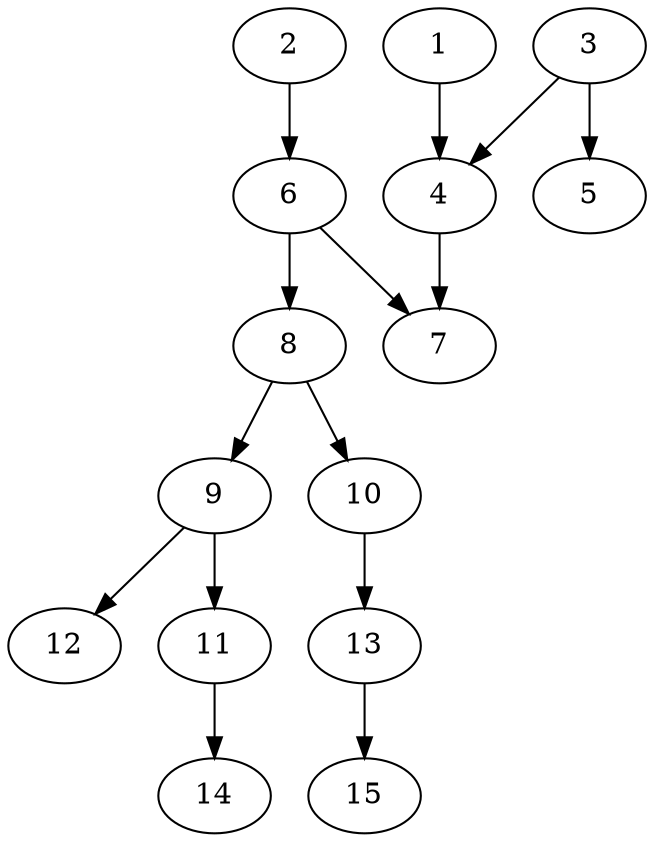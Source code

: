 // DAG automatically generated by daggen at Thu Oct  3 13:59:26 2019
// ./daggen --dot -n 15 --ccr 0.4 --fat 0.5 --regular 0.5 --density 0.6 --mindata 5242880 --maxdata 52428800 
digraph G {
  1 [size="126136320", alpha="0.02", expect_size="50454528"] 
  1 -> 4 [size ="50454528"]
  2 [size="14860800", alpha="0.12", expect_size="5944320"] 
  2 -> 6 [size ="5944320"]
  3 [size="71083520", alpha="0.19", expect_size="28433408"] 
  3 -> 4 [size ="28433408"]
  3 -> 5 [size ="28433408"]
  4 [size="57280000", alpha="0.15", expect_size="22912000"] 
  4 -> 7 [size ="22912000"]
  5 [size="51845120", alpha="0.20", expect_size="20738048"] 
  6 [size="64448000", alpha="0.12", expect_size="25779200"] 
  6 -> 7 [size ="25779200"]
  6 -> 8 [size ="25779200"]
  7 [size="79864320", alpha="0.01", expect_size="31945728"] 
  8 [size="125468160", alpha="0.20", expect_size="50187264"] 
  8 -> 9 [size ="50187264"]
  8 -> 10 [size ="50187264"]
  9 [size="129318400", alpha="0.14", expect_size="51727360"] 
  9 -> 11 [size ="51727360"]
  9 -> 12 [size ="51727360"]
  10 [size="37079040", alpha="0.04", expect_size="14831616"] 
  10 -> 13 [size ="14831616"]
  11 [size="109035520", alpha="0.19", expect_size="43614208"] 
  11 -> 14 [size ="43614208"]
  12 [size="121638400", alpha="0.08", expect_size="48655360"] 
  13 [size="75898880", alpha="0.13", expect_size="30359552"] 
  13 -> 15 [size ="30359552"]
  14 [size="72299520", alpha="0.04", expect_size="28919808"] 
  15 [size="42920960", alpha="0.12", expect_size="17168384"] 
}
